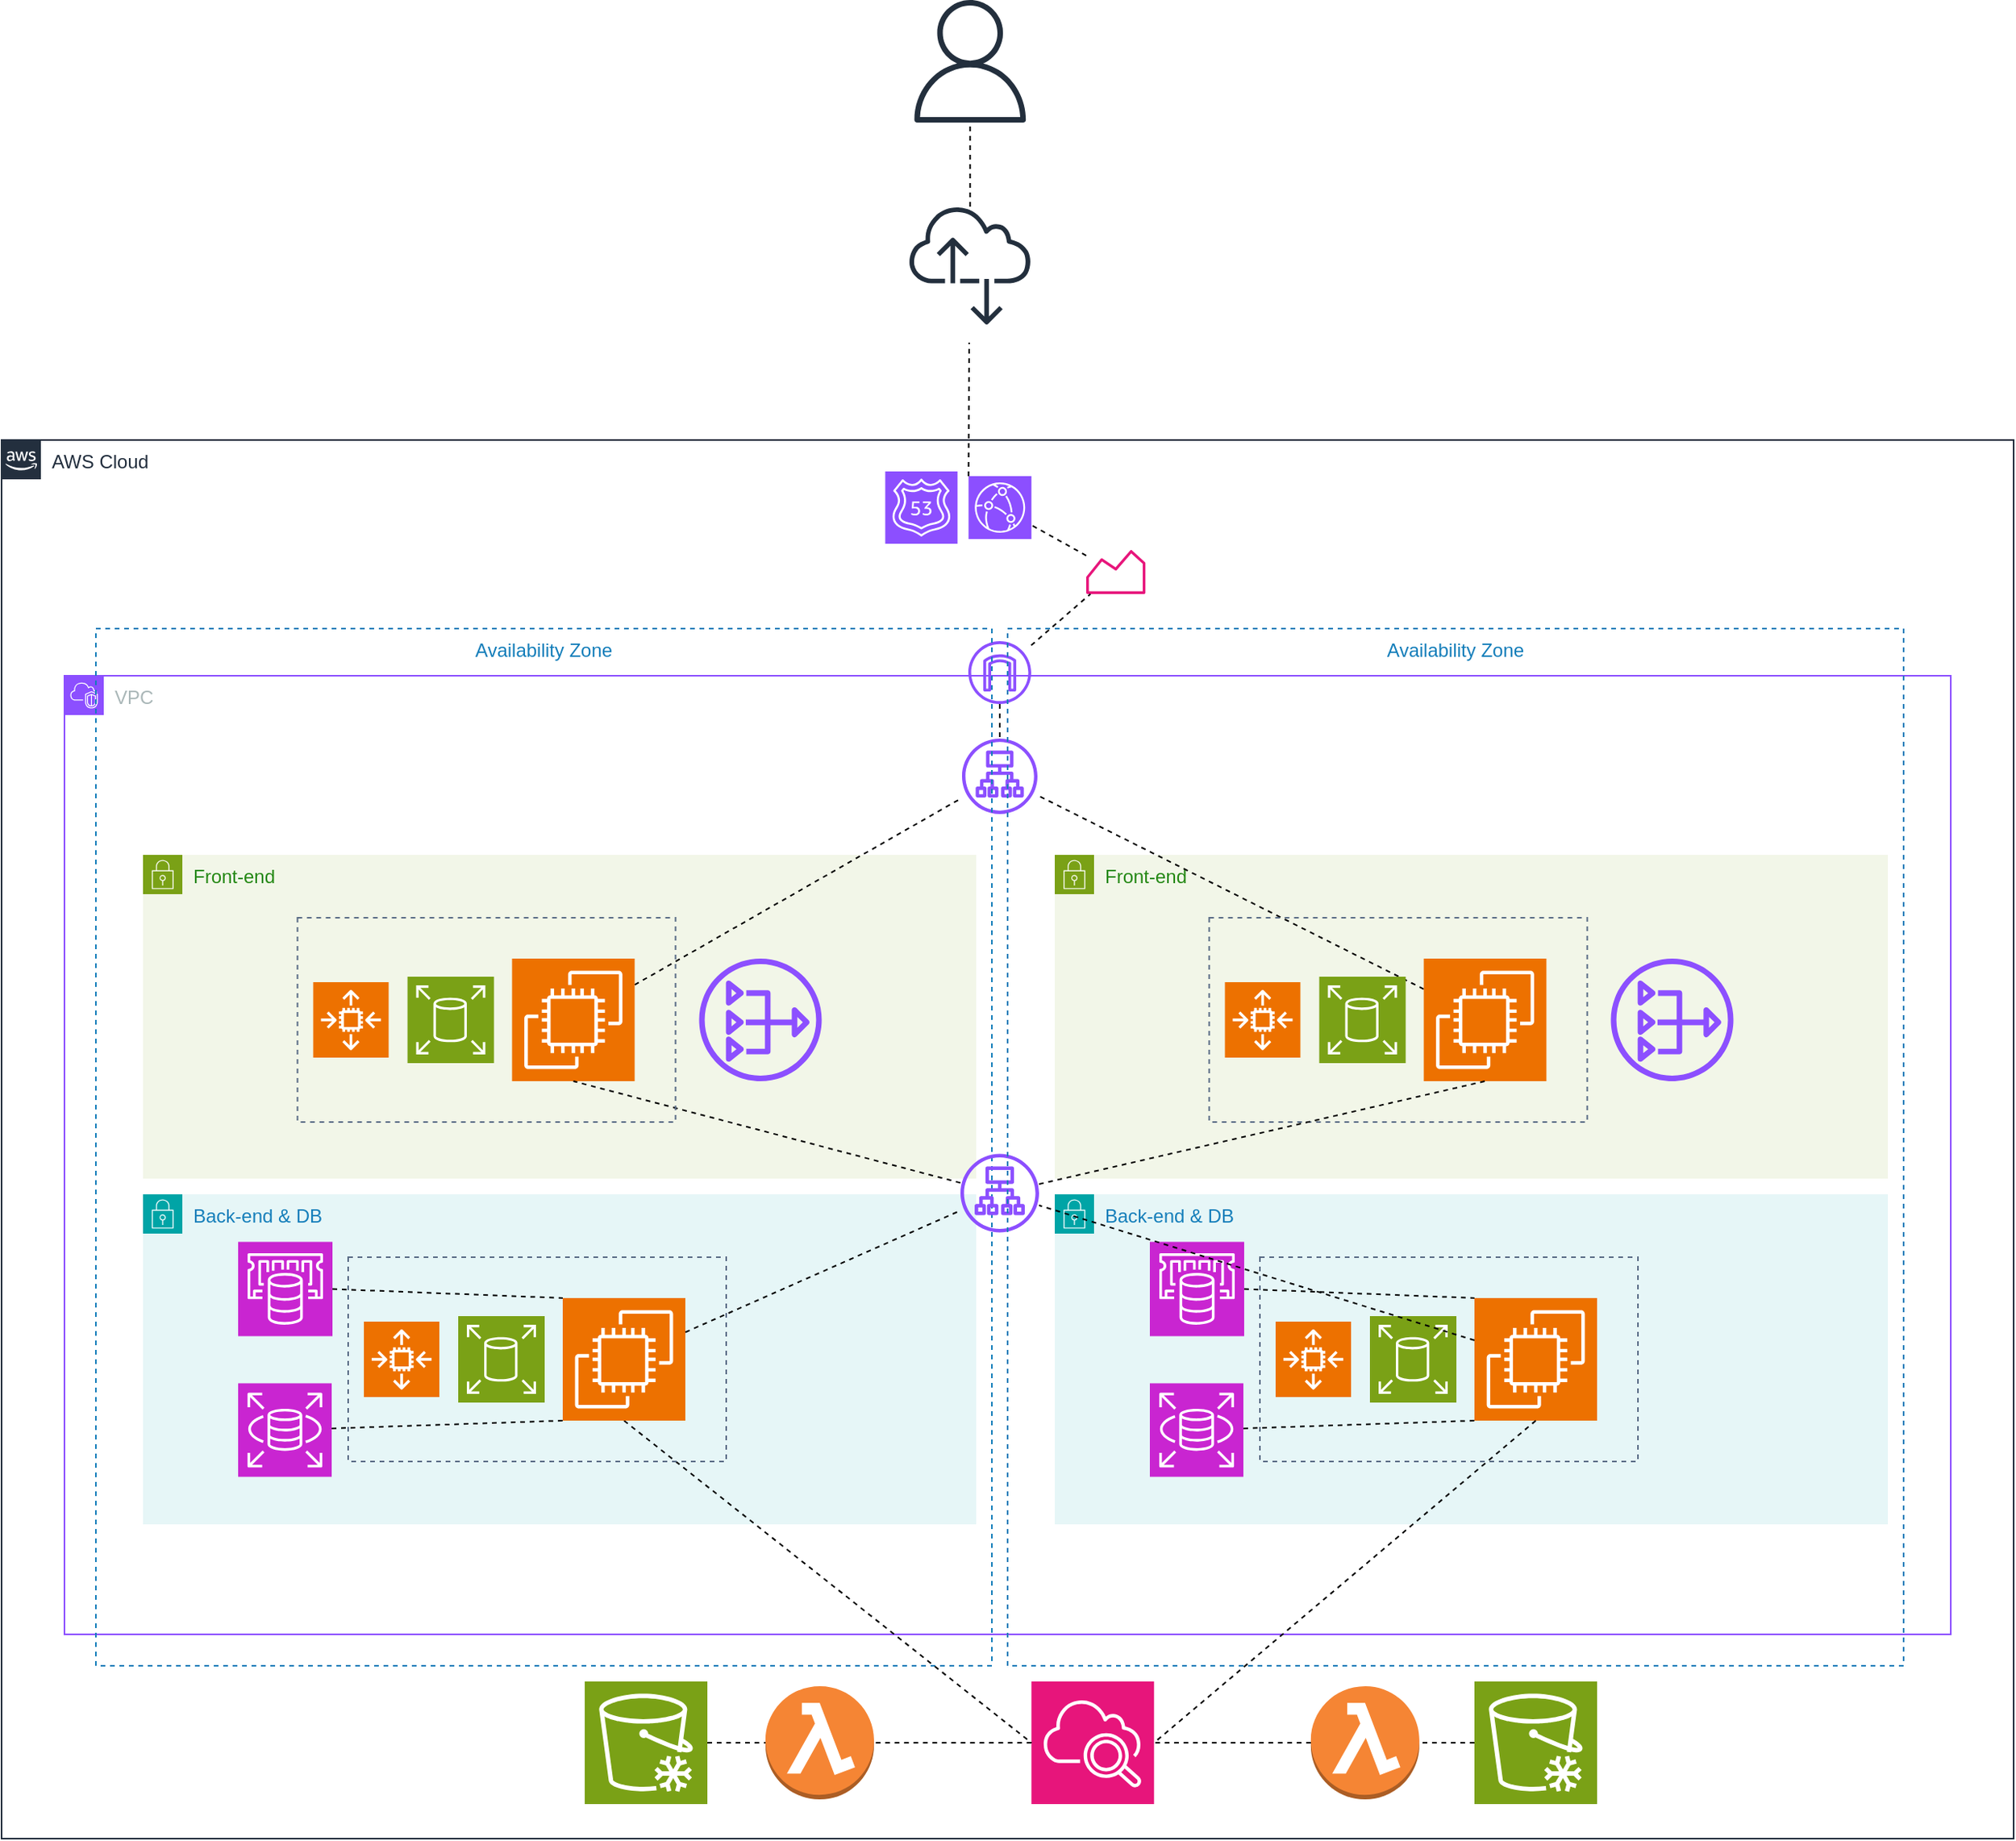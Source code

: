 <mxfile scale="1" border="0" version="24.0.1" type="device">
  <diagram name="Page-1" id="bHCJ8cg3ubtAj66GZbE8">
    <mxGraphModel dx="2260" dy="1895" grid="1" gridSize="10" guides="1" tooltips="1" connect="1" arrows="1" fold="1" page="1" pageScale="1" pageWidth="850" pageHeight="1100" math="0" shadow="0">
      <root>
        <mxCell id="0" />
        <mxCell id="1" parent="0" />
        <mxCell id="0l7i1u_6Aww9R5WyrGbd-29" value="VPC" style="points=[[0,0],[0.25,0],[0.5,0],[0.75,0],[1,0],[1,0.25],[1,0.5],[1,0.75],[1,1],[0.75,1],[0.5,1],[0.25,1],[0,1],[0,0.75],[0,0.5],[0,0.25]];outlineConnect=0;gradientColor=none;html=1;whiteSpace=wrap;fontSize=12;fontStyle=0;container=1;pointerEvents=0;collapsible=0;recursiveResize=0;shape=mxgraph.aws4.group;grIcon=mxgraph.aws4.group_vpc2;strokeColor=#8C4FFF;fillColor=none;verticalAlign=top;align=left;spacingLeft=30;fontColor=#AAB7B8;dashed=0;movable=1;resizable=1;rotatable=1;deletable=1;editable=1;locked=0;connectable=1;" parent="1" vertex="1">
          <mxGeometry x="-90" y="90" width="1200" height="610" as="geometry" />
        </mxCell>
        <mxCell id="0l7i1u_6Aww9R5WyrGbd-30" value="AWS Cloud" style="points=[[0,0],[0.25,0],[0.5,0],[0.75,0],[1,0],[1,0.25],[1,0.5],[1,0.75],[1,1],[0.75,1],[0.5,1],[0.25,1],[0,1],[0,0.75],[0,0.5],[0,0.25]];outlineConnect=0;gradientColor=none;html=1;whiteSpace=wrap;fontSize=12;fontStyle=0;container=1;pointerEvents=0;collapsible=0;recursiveResize=0;shape=mxgraph.aws4.group;grIcon=mxgraph.aws4.group_aws_cloud_alt;strokeColor=#232F3E;fillColor=none;verticalAlign=top;align=left;spacingLeft=30;fontColor=#232F3E;dashed=0;movable=1;resizable=1;rotatable=1;deletable=1;editable=1;locked=0;connectable=1;" parent="1" vertex="1">
          <mxGeometry x="-130" y="-60" width="1280" height="890" as="geometry" />
        </mxCell>
        <mxCell id="0l7i1u_6Aww9R5WyrGbd-31" value="" style="group" parent="0l7i1u_6Aww9R5WyrGbd-30" vertex="1" connectable="0">
          <mxGeometry x="562.16" y="20" width="93" height="46" as="geometry" />
        </mxCell>
        <mxCell id="0l7i1u_6Aww9R5WyrGbd-32" value="" style="sketch=0;points=[[0,0,0],[0.25,0,0],[0.5,0,0],[0.75,0,0],[1,0,0],[0,1,0],[0.25,1,0],[0.5,1,0],[0.75,1,0],[1,1,0],[0,0.25,0],[0,0.5,0],[0,0.75,0],[1,0.25,0],[1,0.5,0],[1,0.75,0]];outlineConnect=0;fontColor=#232F3E;fillColor=#8C4FFF;strokeColor=#ffffff;dashed=0;verticalLabelPosition=bottom;verticalAlign=top;align=center;html=1;fontSize=12;fontStyle=0;aspect=fixed;shape=mxgraph.aws4.resourceIcon;resIcon=mxgraph.aws4.route_53;" parent="0l7i1u_6Aww9R5WyrGbd-31" vertex="1">
          <mxGeometry width="46" height="46" as="geometry" />
        </mxCell>
        <mxCell id="0l7i1u_6Aww9R5WyrGbd-33" value="" style="sketch=0;points=[[0,0,0],[0.25,0,0],[0.5,0,0],[0.75,0,0],[1,0,0],[0,1,0],[0.25,1,0],[0.5,1,0],[0.75,1,0],[1,1,0],[0,0.25,0],[0,0.5,0],[0,0.75,0],[1,0.25,0],[1,0.5,0],[1,0.75,0]];outlineConnect=0;fontColor=#232F3E;fillColor=#8C4FFF;strokeColor=#ffffff;dashed=0;verticalLabelPosition=bottom;verticalAlign=top;align=center;html=1;fontSize=12;fontStyle=0;aspect=fixed;shape=mxgraph.aws4.resourceIcon;resIcon=mxgraph.aws4.cloudfront;" parent="0l7i1u_6Aww9R5WyrGbd-31" vertex="1">
          <mxGeometry x="53" y="3" width="40" height="40" as="geometry" />
        </mxCell>
        <mxCell id="0l7i1u_6Aww9R5WyrGbd-34" value="" style="sketch=0;outlineConnect=0;fontColor=#232F3E;gradientColor=none;fillColor=#E7157B;strokeColor=none;dashed=0;verticalLabelPosition=bottom;verticalAlign=top;align=center;html=1;fontSize=12;fontStyle=0;aspect=fixed;pointerEvents=1;shape=mxgraph.aws4.monitoring;" parent="0l7i1u_6Aww9R5WyrGbd-30" vertex="1">
          <mxGeometry x="690" y="70" width="37.66" height="28" as="geometry" />
        </mxCell>
        <mxCell id="0l7i1u_6Aww9R5WyrGbd-35" value="" style="endArrow=none;dashed=1;html=1;rounded=0;" parent="0l7i1u_6Aww9R5WyrGbd-30" source="0l7i1u_6Aww9R5WyrGbd-34" target="0l7i1u_6Aww9R5WyrGbd-33" edge="1">
          <mxGeometry width="50" height="50" relative="1" as="geometry">
            <mxPoint x="690" y="110" as="sourcePoint" />
            <mxPoint x="690" y="38" as="targetPoint" />
          </mxGeometry>
        </mxCell>
        <mxCell id="0l7i1u_6Aww9R5WyrGbd-36" value="" style="endArrow=none;dashed=1;html=1;rounded=0;" parent="0l7i1u_6Aww9R5WyrGbd-30" source="0l7i1u_6Aww9R5WyrGbd-37" target="0l7i1u_6Aww9R5WyrGbd-42" edge="1">
          <mxGeometry width="50" height="50" relative="1" as="geometry">
            <mxPoint x="700" y="76" as="sourcePoint" />
            <mxPoint x="635" y="120" as="targetPoint" />
          </mxGeometry>
        </mxCell>
        <mxCell id="0l7i1u_6Aww9R5WyrGbd-37" value="" style="sketch=0;outlineConnect=0;fontColor=#232F3E;gradientColor=none;fillColor=#8C4FFF;strokeColor=none;dashed=0;verticalLabelPosition=bottom;verticalAlign=top;align=center;html=1;fontSize=12;fontStyle=0;aspect=fixed;pointerEvents=1;shape=mxgraph.aws4.internet_gateway;" parent="0l7i1u_6Aww9R5WyrGbd-30" vertex="1">
          <mxGeometry x="615" y="128" width="40" height="40" as="geometry" />
        </mxCell>
        <mxCell id="0l7i1u_6Aww9R5WyrGbd-38" value="" style="endArrow=none;dashed=1;html=1;rounded=0;" parent="0l7i1u_6Aww9R5WyrGbd-30" source="0l7i1u_6Aww9R5WyrGbd-37" target="0l7i1u_6Aww9R5WyrGbd-34" edge="1">
          <mxGeometry width="50" height="50" relative="1" as="geometry">
            <mxPoint x="833" y="345" as="sourcePoint" />
            <mxPoint x="635" y="158" as="targetPoint" />
          </mxGeometry>
        </mxCell>
        <mxCell id="0l7i1u_6Aww9R5WyrGbd-39" value="" style="outlineConnect=0;dashed=0;verticalLabelPosition=bottom;verticalAlign=top;align=center;html=1;shape=mxgraph.aws3.lambda_function;fillColor=#F58534;gradientColor=none;" parent="0l7i1u_6Aww9R5WyrGbd-30" vertex="1">
          <mxGeometry x="832.93" y="793" width="69" height="72" as="geometry" />
        </mxCell>
        <mxCell id="0l7i1u_6Aww9R5WyrGbd-40" value="" style="sketch=0;points=[[0,0,0],[0.25,0,0],[0.5,0,0],[0.75,0,0],[1,0,0],[0,1,0],[0.25,1,0],[0.5,1,0],[0.75,1,0],[1,1,0],[0,0.25,0],[0,0.5,0],[0,0.75,0],[1,0.25,0],[1,0.5,0],[1,0.75,0]];outlineConnect=0;fontColor=#232F3E;fillColor=#7AA116;strokeColor=#ffffff;dashed=0;verticalLabelPosition=bottom;verticalAlign=top;align=center;html=1;fontSize=12;fontStyle=0;aspect=fixed;shape=mxgraph.aws4.resourceIcon;resIcon=mxgraph.aws4.glacier;" parent="0l7i1u_6Aww9R5WyrGbd-30" vertex="1">
          <mxGeometry x="937" y="790" width="78" height="78" as="geometry" />
        </mxCell>
        <mxCell id="0l7i1u_6Aww9R5WyrGbd-41" value="" style="endArrow=none;dashed=1;html=1;rounded=0;entryX=1;entryY=0.5;entryDx=0;entryDy=0;entryPerimeter=0;" parent="0l7i1u_6Aww9R5WyrGbd-30" source="0l7i1u_6Aww9R5WyrGbd-40" target="0l7i1u_6Aww9R5WyrGbd-39" edge="1">
          <mxGeometry width="50" height="50" relative="1" as="geometry">
            <mxPoint x="1101.07" y="634" as="sourcePoint" />
            <mxPoint x="1101.07" y="730" as="targetPoint" />
          </mxGeometry>
        </mxCell>
        <mxCell id="0l7i1u_6Aww9R5WyrGbd-42" value="" style="sketch=0;outlineConnect=0;fontColor=#232F3E;gradientColor=none;fillColor=#8C4FFF;strokeColor=none;dashed=0;verticalLabelPosition=bottom;verticalAlign=top;align=center;html=1;fontSize=12;fontStyle=0;aspect=fixed;pointerEvents=1;shape=mxgraph.aws4.application_load_balancer;" parent="0l7i1u_6Aww9R5WyrGbd-30" vertex="1">
          <mxGeometry x="611" y="190" width="48" height="48" as="geometry" />
        </mxCell>
        <mxCell id="0l7i1u_6Aww9R5WyrGbd-43" value="Front-end" style="points=[[0,0],[0.25,0],[0.5,0],[0.75,0],[1,0],[1,0.25],[1,0.5],[1,0.75],[1,1],[0.75,1],[0.5,1],[0.25,1],[0,1],[0,0.75],[0,0.5],[0,0.25]];outlineConnect=0;gradientColor=none;html=1;whiteSpace=wrap;fontSize=12;fontStyle=0;container=0;pointerEvents=0;collapsible=0;recursiveResize=0;shape=mxgraph.aws4.group;grIcon=mxgraph.aws4.group_security_group;grStroke=0;strokeColor=#7AA116;fillColor=#F2F6E8;verticalAlign=top;align=left;spacingLeft=30;fontColor=#248814;dashed=0;" parent="0l7i1u_6Aww9R5WyrGbd-30" vertex="1">
          <mxGeometry x="670" y="264" width="530" height="206" as="geometry" />
        </mxCell>
        <mxCell id="0l7i1u_6Aww9R5WyrGbd-44" value="" style="endArrow=none;dashed=1;html=1;rounded=0;" parent="0l7i1u_6Aww9R5WyrGbd-30" source="0l7i1u_6Aww9R5WyrGbd-56" target="0l7i1u_6Aww9R5WyrGbd-42" edge="1">
          <mxGeometry width="50" height="50" relative="1" as="geometry">
            <mxPoint x="930.5" y="327.75" as="sourcePoint" />
            <mxPoint x="1195" y="212" as="targetPoint" />
          </mxGeometry>
        </mxCell>
        <mxCell id="0l7i1u_6Aww9R5WyrGbd-45" value="" style="sketch=0;outlineConnect=0;fontColor=#232F3E;gradientColor=none;fillColor=#8C4FFF;strokeColor=none;dashed=0;verticalLabelPosition=bottom;verticalAlign=top;align=center;html=1;fontSize=12;fontStyle=0;aspect=fixed;pointerEvents=1;shape=mxgraph.aws4.nat_gateway;" parent="0l7i1u_6Aww9R5WyrGbd-30" vertex="1">
          <mxGeometry x="1023.75" y="330" width="78" height="78" as="geometry" />
        </mxCell>
        <mxCell id="0l7i1u_6Aww9R5WyrGbd-46" value="Back-end &amp;amp; DB" style="points=[[0,0],[0.25,0],[0.5,0],[0.75,0],[1,0],[1,0.25],[1,0.5],[1,0.75],[1,1],[0.75,1],[0.5,1],[0.25,1],[0,1],[0,0.75],[0,0.5],[0,0.25]];outlineConnect=0;gradientColor=none;html=1;whiteSpace=wrap;fontSize=12;fontStyle=0;container=0;pointerEvents=0;collapsible=0;recursiveResize=0;shape=mxgraph.aws4.group;grIcon=mxgraph.aws4.group_security_group;grStroke=0;strokeColor=#00A4A6;fillColor=#E6F6F7;verticalAlign=top;align=left;spacingLeft=30;fontColor=#147EBA;dashed=0;" parent="0l7i1u_6Aww9R5WyrGbd-30" vertex="1">
          <mxGeometry x="670" y="480" width="530" height="210" as="geometry" />
        </mxCell>
        <mxCell id="0l7i1u_6Aww9R5WyrGbd-47" value="" style="sketch=0;points=[[0,0,0],[0.25,0,0],[0.5,0,0],[0.75,0,0],[1,0,0],[0,1,0],[0.25,1,0],[0.5,1,0],[0.75,1,0],[1,1,0],[0,0.25,0],[0,0.5,0],[0,0.75,0],[1,0.25,0],[1,0.5,0],[1,0.75,0]];outlineConnect=0;fontColor=#232F3E;fillColor=#C925D1;strokeColor=#ffffff;dashed=0;verticalLabelPosition=bottom;verticalAlign=top;align=center;html=1;fontSize=12;fontStyle=0;aspect=fixed;shape=mxgraph.aws4.resourceIcon;resIcon=mxgraph.aws4.rds;" parent="0l7i1u_6Aww9R5WyrGbd-30" vertex="1">
          <mxGeometry x="730.5" y="600.25" width="59.5" height="59.5" as="geometry" />
        </mxCell>
        <mxCell id="0l7i1u_6Aww9R5WyrGbd-48" value="" style="sketch=0;points=[[0,0,0],[0.25,0,0],[0.5,0,0],[0.75,0,0],[1,0,0],[0,1,0],[0.25,1,0],[0.5,1,0],[0.75,1,0],[1,1,0],[0,0.25,0],[0,0.5,0],[0,0.75,0],[1,0.25,0],[1,0.5,0],[1,0.75,0]];outlineConnect=0;fontColor=#232F3E;fillColor=#C925D1;strokeColor=#ffffff;dashed=0;verticalLabelPosition=bottom;verticalAlign=top;align=center;html=1;fontSize=12;fontStyle=0;aspect=fixed;shape=mxgraph.aws4.resourceIcon;resIcon=mxgraph.aws4.elasticache;" parent="0l7i1u_6Aww9R5WyrGbd-30" vertex="1">
          <mxGeometry x="730.5" y="510.25" width="60" height="60" as="geometry" />
        </mxCell>
        <mxCell id="0l7i1u_6Aww9R5WyrGbd-49" value="" style="endArrow=none;dashed=1;html=1;rounded=0;exitX=1;exitY=0.5;exitDx=0;exitDy=0;exitPerimeter=0;entryX=0;entryY=0;entryDx=0;entryDy=0;entryPerimeter=0;" parent="0l7i1u_6Aww9R5WyrGbd-30" source="0l7i1u_6Aww9R5WyrGbd-48" target="0l7i1u_6Aww9R5WyrGbd-53" edge="1">
          <mxGeometry width="50" height="50" relative="1" as="geometry">
            <mxPoint x="952.75" y="590" as="sourcePoint" />
            <mxPoint x="728.75" y="543.677" as="targetPoint" />
          </mxGeometry>
        </mxCell>
        <mxCell id="0l7i1u_6Aww9R5WyrGbd-50" value="" style="endArrow=none;dashed=1;html=1;rounded=0;entryX=0;entryY=1;entryDx=0;entryDy=0;entryPerimeter=0;" parent="0l7i1u_6Aww9R5WyrGbd-30" source="0l7i1u_6Aww9R5WyrGbd-47" target="0l7i1u_6Aww9R5WyrGbd-53" edge="1">
          <mxGeometry width="50" height="50" relative="1" as="geometry">
            <mxPoint x="952.75" y="590" as="sourcePoint" />
            <mxPoint x="728.75" y="555" as="targetPoint" />
          </mxGeometry>
        </mxCell>
        <mxCell id="0l7i1u_6Aww9R5WyrGbd-53" value="" style="sketch=0;points=[[0,0,0],[0.25,0,0],[0.5,0,0],[0.75,0,0],[1,0,0],[0,1,0],[0.25,1,0],[0.5,1,0],[0.75,1,0],[1,1,0],[0,0.25,0],[0,0.5,0],[0,0.75,0],[1,0.25,0],[1,0.5,0],[1,0.75,0]];outlineConnect=0;fontColor=#232F3E;fillColor=#ED7100;strokeColor=#ffffff;dashed=0;verticalLabelPosition=bottom;verticalAlign=top;align=center;html=1;fontSize=12;fontStyle=0;aspect=fixed;shape=mxgraph.aws4.resourceIcon;resIcon=mxgraph.aws4.ec2;" parent="0l7i1u_6Aww9R5WyrGbd-30" vertex="1">
          <mxGeometry x="937" y="546" width="78" height="78" as="geometry" />
        </mxCell>
        <mxCell id="0l7i1u_6Aww9R5WyrGbd-54" value="" style="sketch=0;points=[[0,0,0],[0.25,0,0],[0.5,0,0],[0.75,0,0],[1,0,0],[0,1,0],[0.25,1,0],[0.5,1,0],[0.75,1,0],[1,1,0],[0,0.25,0],[0,0.5,0],[0,0.75,0],[1,0.25,0],[1,0.5,0],[1,0.75,0]];outlineConnect=0;fontColor=#232F3E;fillColor=#ED7100;strokeColor=#ffffff;dashed=0;verticalLabelPosition=bottom;verticalAlign=top;align=center;html=1;fontSize=12;fontStyle=0;aspect=fixed;shape=mxgraph.aws4.resourceIcon;resIcon=mxgraph.aws4.auto_scaling2;" parent="0l7i1u_6Aww9R5WyrGbd-30" vertex="1">
          <mxGeometry x="810.5" y="561" width="48" height="48" as="geometry" />
        </mxCell>
        <mxCell id="0l7i1u_6Aww9R5WyrGbd-55" value="" style="sketch=0;points=[[0,0,0],[0.25,0,0],[0.5,0,0],[0.75,0,0],[1,0,0],[0,1,0],[0.25,1,0],[0.5,1,0],[0.75,1,0],[1,1,0],[0,0.25,0],[0,0.5,0],[0,0.75,0],[1,0.25,0],[1,0.5,0],[1,0.75,0]];outlineConnect=0;fontColor=#232F3E;fillColor=#7AA116;strokeColor=#ffffff;dashed=0;verticalLabelPosition=bottom;verticalAlign=top;align=center;html=1;fontSize=12;fontStyle=0;aspect=fixed;shape=mxgraph.aws4.resourceIcon;resIcon=mxgraph.aws4.elastic_block_store;" parent="0l7i1u_6Aww9R5WyrGbd-30" vertex="1">
          <mxGeometry x="870.5" y="557.5" width="55" height="55" as="geometry" />
        </mxCell>
        <mxCell id="0l7i1u_6Aww9R5WyrGbd-56" value="" style="sketch=0;points=[[0,0,0],[0.25,0,0],[0.5,0,0],[0.75,0,0],[1,0,0],[0,1,0],[0.25,1,0],[0.5,1,0],[0.75,1,0],[1,1,0],[0,0.25,0],[0,0.5,0],[0,0.75,0],[1,0.25,0],[1,0.5,0],[1,0.75,0]];outlineConnect=0;fontColor=#232F3E;fillColor=#ED7100;strokeColor=#ffffff;dashed=0;verticalLabelPosition=bottom;verticalAlign=top;align=center;html=1;fontSize=12;fontStyle=0;aspect=fixed;shape=mxgraph.aws4.resourceIcon;resIcon=mxgraph.aws4.ec2;" parent="0l7i1u_6Aww9R5WyrGbd-30" vertex="1">
          <mxGeometry x="904.75" y="330" width="78" height="78" as="geometry" />
        </mxCell>
        <mxCell id="0l7i1u_6Aww9R5WyrGbd-57" value="" style="sketch=0;points=[[0,0,0],[0.25,0,0],[0.5,0,0],[0.75,0,0],[1,0,0],[0,1,0],[0.25,1,0],[0.5,1,0],[0.75,1,0],[1,1,0],[0,0.25,0],[0,0.5,0],[0,0.75,0],[1,0.25,0],[1,0.5,0],[1,0.75,0]];outlineConnect=0;fontColor=#232F3E;fillColor=#ED7100;strokeColor=#ffffff;dashed=0;verticalLabelPosition=bottom;verticalAlign=top;align=center;html=1;fontSize=12;fontStyle=0;aspect=fixed;shape=mxgraph.aws4.resourceIcon;resIcon=mxgraph.aws4.auto_scaling2;" parent="0l7i1u_6Aww9R5WyrGbd-30" vertex="1">
          <mxGeometry x="778.25" y="345" width="48" height="48" as="geometry" />
        </mxCell>
        <mxCell id="0l7i1u_6Aww9R5WyrGbd-58" value="" style="sketch=0;points=[[0,0,0],[0.25,0,0],[0.5,0,0],[0.75,0,0],[1,0,0],[0,1,0],[0.25,1,0],[0.5,1,0],[0.75,1,0],[1,1,0],[0,0.25,0],[0,0.5,0],[0,0.75,0],[1,0.25,0],[1,0.5,0],[1,0.75,0]];outlineConnect=0;fontColor=#232F3E;fillColor=#7AA116;strokeColor=#ffffff;dashed=0;verticalLabelPosition=bottom;verticalAlign=top;align=center;html=1;fontSize=12;fontStyle=0;aspect=fixed;shape=mxgraph.aws4.resourceIcon;resIcon=mxgraph.aws4.elastic_block_store;" parent="0l7i1u_6Aww9R5WyrGbd-30" vertex="1">
          <mxGeometry x="838.25" y="341.5" width="55" height="55" as="geometry" />
        </mxCell>
        <mxCell id="0l7i1u_6Aww9R5WyrGbd-60" value="" style="fillColor=none;strokeColor=#5A6C86;dashed=1;verticalAlign=top;fontStyle=0;fontColor=#5A6C86;whiteSpace=wrap;html=1;" parent="0l7i1u_6Aww9R5WyrGbd-30" vertex="1">
          <mxGeometry x="768.25" y="304" width="240.5" height="130" as="geometry" />
        </mxCell>
        <mxCell id="igtpQacaPrsqMWLBPYPH-4" value="Availability Zone" style="fillColor=none;strokeColor=#147EBA;dashed=1;verticalAlign=top;fontStyle=0;fontColor=#147EBA;whiteSpace=wrap;html=1;movable=1;resizable=1;rotatable=1;deletable=1;editable=1;locked=0;connectable=1;" vertex="1" parent="0l7i1u_6Aww9R5WyrGbd-30">
          <mxGeometry x="60" y="120" width="570" height="660" as="geometry" />
        </mxCell>
        <mxCell id="igtpQacaPrsqMWLBPYPH-6" value="" style="sketch=0;points=[[0,0,0],[0.25,0,0],[0.5,0,0],[0.75,0,0],[1,0,0],[0,1,0],[0.25,1,0],[0.5,1,0],[0.75,1,0],[1,1,0],[0,0.25,0],[0,0.5,0],[0,0.75,0],[1,0.25,0],[1,0.5,0],[1,0.75,0]];points=[[0,0,0],[0.25,0,0],[0.5,0,0],[0.75,0,0],[1,0,0],[0,1,0],[0.25,1,0],[0.5,1,0],[0.75,1,0],[1,1,0],[0,0.25,0],[0,0.5,0],[0,0.75,0],[1,0.25,0],[1,0.5,0],[1,0.75,0]];outlineConnect=0;fontColor=#232F3E;fillColor=#E7157B;strokeColor=#ffffff;dashed=0;verticalLabelPosition=bottom;verticalAlign=top;align=center;html=1;fontSize=12;fontStyle=0;aspect=fixed;shape=mxgraph.aws4.resourceIcon;resIcon=mxgraph.aws4.cloudwatch_2;" vertex="1" parent="0l7i1u_6Aww9R5WyrGbd-30">
          <mxGeometry x="655.16" y="790" width="78" height="78" as="geometry" />
        </mxCell>
        <mxCell id="0l7i1u_6Aww9R5WyrGbd-52" value="" style="endArrow=none;dashed=1;html=1;rounded=0;exitX=0.5;exitY=1;exitDx=0;exitDy=0;exitPerimeter=0;entryX=1;entryY=0.5;entryDx=0;entryDy=0;entryPerimeter=0;" parent="0l7i1u_6Aww9R5WyrGbd-30" source="0l7i1u_6Aww9R5WyrGbd-53" target="igtpQacaPrsqMWLBPYPH-6" edge="1">
          <mxGeometry width="50" height="50" relative="1" as="geometry">
            <mxPoint x="1080.5" y="596.5" as="sourcePoint" />
            <mxPoint x="870" y="1052" as="targetPoint" />
          </mxGeometry>
        </mxCell>
        <mxCell id="igtpQacaPrsqMWLBPYPH-12" value="" style="endArrow=none;dashed=1;html=1;rounded=0;exitX=0;exitY=0.5;exitDx=0;exitDy=0;exitPerimeter=0;entryX=1;entryY=0.5;entryDx=0;entryDy=0;entryPerimeter=0;" edge="1" parent="0l7i1u_6Aww9R5WyrGbd-30" source="0l7i1u_6Aww9R5WyrGbd-39" target="igtpQacaPrsqMWLBPYPH-6">
          <mxGeometry width="50" height="50" relative="1" as="geometry">
            <mxPoint x="665" y="839" as="sourcePoint" />
            <mxPoint x="740" y="830" as="targetPoint" />
          </mxGeometry>
        </mxCell>
        <mxCell id="0l7i1u_6Aww9R5WyrGbd-65" value="Front-end" style="points=[[0,0],[0.25,0],[0.5,0],[0.75,0],[1,0],[1,0.25],[1,0.5],[1,0.75],[1,1],[0.75,1],[0.5,1],[0.25,1],[0,1],[0,0.75],[0,0.5],[0,0.25]];outlineConnect=0;gradientColor=none;html=1;whiteSpace=wrap;fontSize=12;fontStyle=0;container=0;pointerEvents=0;collapsible=0;recursiveResize=0;shape=mxgraph.aws4.group;grIcon=mxgraph.aws4.group_security_group;grStroke=0;strokeColor=#7AA116;fillColor=#F2F6E8;verticalAlign=top;align=left;spacingLeft=30;fontColor=#248814;dashed=0;" parent="1" vertex="1">
          <mxGeometry x="-40" y="204" width="530" height="206" as="geometry" />
        </mxCell>
        <mxCell id="0l7i1u_6Aww9R5WyrGbd-66" value="" style="endArrow=none;dashed=1;html=1;rounded=0;" parent="1" source="0l7i1u_6Aww9R5WyrGbd-82" target="0l7i1u_6Aww9R5WyrGbd-42" edge="1">
          <mxGeometry width="50" height="50" relative="1" as="geometry">
            <mxPoint x="220.5" y="267.75" as="sourcePoint" />
            <mxPoint x="508" y="169" as="targetPoint" />
          </mxGeometry>
        </mxCell>
        <mxCell id="0l7i1u_6Aww9R5WyrGbd-67" value="" style="sketch=0;outlineConnect=0;fontColor=#232F3E;gradientColor=none;fillColor=#8C4FFF;strokeColor=none;dashed=0;verticalLabelPosition=bottom;verticalAlign=top;align=center;html=1;fontSize=12;fontStyle=0;aspect=fixed;pointerEvents=1;shape=mxgraph.aws4.nat_gateway;" parent="1" vertex="1">
          <mxGeometry x="313.75" y="270" width="78" height="78" as="geometry" />
        </mxCell>
        <mxCell id="0l7i1u_6Aww9R5WyrGbd-68" value="Back-end &amp;amp; DB" style="points=[[0,0],[0.25,0],[0.5,0],[0.75,0],[1,0],[1,0.25],[1,0.5],[1,0.75],[1,1],[0.75,1],[0.5,1],[0.25,1],[0,1],[0,0.75],[0,0.5],[0,0.25]];outlineConnect=0;gradientColor=none;html=1;whiteSpace=wrap;fontSize=12;fontStyle=0;container=0;pointerEvents=0;collapsible=0;recursiveResize=0;shape=mxgraph.aws4.group;grIcon=mxgraph.aws4.group_security_group;grStroke=0;strokeColor=#00A4A6;fillColor=#E6F6F7;verticalAlign=top;align=left;spacingLeft=30;fontColor=#147EBA;dashed=0;" parent="1" vertex="1">
          <mxGeometry x="-40" y="420" width="530" height="210" as="geometry" />
        </mxCell>
        <mxCell id="0l7i1u_6Aww9R5WyrGbd-69" value="" style="sketch=0;points=[[0,0,0],[0.25,0,0],[0.5,0,0],[0.75,0,0],[1,0,0],[0,1,0],[0.25,1,0],[0.5,1,0],[0.75,1,0],[1,1,0],[0,0.25,0],[0,0.5,0],[0,0.75,0],[1,0.25,0],[1,0.5,0],[1,0.75,0]];outlineConnect=0;fontColor=#232F3E;fillColor=#C925D1;strokeColor=#ffffff;dashed=0;verticalLabelPosition=bottom;verticalAlign=top;align=center;html=1;fontSize=12;fontStyle=0;aspect=fixed;shape=mxgraph.aws4.resourceIcon;resIcon=mxgraph.aws4.rds;" parent="1" vertex="1">
          <mxGeometry x="20.5" y="540.25" width="59.5" height="59.5" as="geometry" />
        </mxCell>
        <mxCell id="0l7i1u_6Aww9R5WyrGbd-70" value="" style="sketch=0;points=[[0,0,0],[0.25,0,0],[0.5,0,0],[0.75,0,0],[1,0,0],[0,1,0],[0.25,1,0],[0.5,1,0],[0.75,1,0],[1,1,0],[0,0.25,0],[0,0.5,0],[0,0.75,0],[1,0.25,0],[1,0.5,0],[1,0.75,0]];outlineConnect=0;fontColor=#232F3E;fillColor=#C925D1;strokeColor=#ffffff;dashed=0;verticalLabelPosition=bottom;verticalAlign=top;align=center;html=1;fontSize=12;fontStyle=0;aspect=fixed;shape=mxgraph.aws4.resourceIcon;resIcon=mxgraph.aws4.elasticache;" parent="1" vertex="1">
          <mxGeometry x="20.5" y="450.25" width="60" height="60" as="geometry" />
        </mxCell>
        <mxCell id="0l7i1u_6Aww9R5WyrGbd-71" value="" style="endArrow=none;dashed=1;html=1;rounded=0;exitX=1;exitY=0.5;exitDx=0;exitDy=0;exitPerimeter=0;entryX=0;entryY=0;entryDx=0;entryDy=0;entryPerimeter=0;" parent="1" source="0l7i1u_6Aww9R5WyrGbd-70" target="0l7i1u_6Aww9R5WyrGbd-75" edge="1">
          <mxGeometry width="50" height="50" relative="1" as="geometry">
            <mxPoint x="242.75" y="530" as="sourcePoint" />
            <mxPoint x="18.75" y="483.677" as="targetPoint" />
          </mxGeometry>
        </mxCell>
        <mxCell id="0l7i1u_6Aww9R5WyrGbd-72" value="" style="endArrow=none;dashed=1;html=1;rounded=0;entryX=0;entryY=1;entryDx=0;entryDy=0;entryPerimeter=0;" parent="1" source="0l7i1u_6Aww9R5WyrGbd-69" target="0l7i1u_6Aww9R5WyrGbd-75" edge="1">
          <mxGeometry width="50" height="50" relative="1" as="geometry">
            <mxPoint x="242.75" y="530" as="sourcePoint" />
            <mxPoint x="18.75" y="495" as="targetPoint" />
          </mxGeometry>
        </mxCell>
        <mxCell id="0l7i1u_6Aww9R5WyrGbd-74" value="" style="endArrow=none;dashed=1;html=1;rounded=0;exitX=0.5;exitY=1;exitDx=0;exitDy=0;exitPerimeter=0;entryX=0;entryY=0.5;entryDx=0;entryDy=0;entryPerimeter=0;" parent="1" source="0l7i1u_6Aww9R5WyrGbd-75" target="igtpQacaPrsqMWLBPYPH-6" edge="1">
          <mxGeometry width="50" height="50" relative="1" as="geometry">
            <mxPoint x="370.5" y="536.5" as="sourcePoint" />
            <mxPoint x="560" y="933" as="targetPoint" />
          </mxGeometry>
        </mxCell>
        <mxCell id="0l7i1u_6Aww9R5WyrGbd-75" value="" style="sketch=0;points=[[0,0,0],[0.25,0,0],[0.5,0,0],[0.75,0,0],[1,0,0],[0,1,0],[0.25,1,0],[0.5,1,0],[0.75,1,0],[1,1,0],[0,0.25,0],[0,0.5,0],[0,0.75,0],[1,0.25,0],[1,0.5,0],[1,0.75,0]];outlineConnect=0;fontColor=#232F3E;fillColor=#ED7100;strokeColor=#ffffff;dashed=0;verticalLabelPosition=bottom;verticalAlign=top;align=center;html=1;fontSize=12;fontStyle=0;aspect=fixed;shape=mxgraph.aws4.resourceIcon;resIcon=mxgraph.aws4.ec2;" parent="1" vertex="1">
          <mxGeometry x="227" y="486" width="78" height="78" as="geometry" />
        </mxCell>
        <mxCell id="0l7i1u_6Aww9R5WyrGbd-76" value="" style="sketch=0;points=[[0,0,0],[0.25,0,0],[0.5,0,0],[0.75,0,0],[1,0,0],[0,1,0],[0.25,1,0],[0.5,1,0],[0.75,1,0],[1,1,0],[0,0.25,0],[0,0.5,0],[0,0.75,0],[1,0.25,0],[1,0.5,0],[1,0.75,0]];outlineConnect=0;fontColor=#232F3E;fillColor=#ED7100;strokeColor=#ffffff;dashed=0;verticalLabelPosition=bottom;verticalAlign=top;align=center;html=1;fontSize=12;fontStyle=0;aspect=fixed;shape=mxgraph.aws4.resourceIcon;resIcon=mxgraph.aws4.auto_scaling2;" parent="1" vertex="1">
          <mxGeometry x="100.5" y="501" width="48" height="48" as="geometry" />
        </mxCell>
        <mxCell id="0l7i1u_6Aww9R5WyrGbd-77" value="" style="sketch=0;points=[[0,0,0],[0.25,0,0],[0.5,0,0],[0.75,0,0],[1,0,0],[0,1,0],[0.25,1,0],[0.5,1,0],[0.75,1,0],[1,1,0],[0,0.25,0],[0,0.5,0],[0,0.75,0],[1,0.25,0],[1,0.5,0],[1,0.75,0]];outlineConnect=0;fontColor=#232F3E;fillColor=#7AA116;strokeColor=#ffffff;dashed=0;verticalLabelPosition=bottom;verticalAlign=top;align=center;html=1;fontSize=12;fontStyle=0;aspect=fixed;shape=mxgraph.aws4.resourceIcon;resIcon=mxgraph.aws4.elastic_block_store;" parent="1" vertex="1">
          <mxGeometry x="160.5" y="497.5" width="55" height="55" as="geometry" />
        </mxCell>
        <mxCell id="0l7i1u_6Aww9R5WyrGbd-79" value="" style="outlineConnect=0;dashed=0;verticalLabelPosition=bottom;verticalAlign=top;align=center;html=1;shape=mxgraph.aws3.lambda_function;fillColor=#F58534;gradientColor=none;" parent="1" vertex="1">
          <mxGeometry x="356" y="733" width="69" height="72" as="geometry" />
        </mxCell>
        <mxCell id="0l7i1u_6Aww9R5WyrGbd-80" value="" style="sketch=0;points=[[0,0,0],[0.25,0,0],[0.5,0,0],[0.75,0,0],[1,0,0],[0,1,0],[0.25,1,0],[0.5,1,0],[0.75,1,0],[1,1,0],[0,0.25,0],[0,0.5,0],[0,0.75,0],[1,0.25,0],[1,0.5,0],[1,0.75,0]];outlineConnect=0;fontColor=#232F3E;fillColor=#7AA116;strokeColor=#ffffff;dashed=0;verticalLabelPosition=bottom;verticalAlign=top;align=center;html=1;fontSize=12;fontStyle=0;aspect=fixed;shape=mxgraph.aws4.resourceIcon;resIcon=mxgraph.aws4.glacier;" parent="1" vertex="1">
          <mxGeometry x="241" y="730" width="78" height="78" as="geometry" />
        </mxCell>
        <mxCell id="0l7i1u_6Aww9R5WyrGbd-81" value="" style="endArrow=none;dashed=1;html=1;rounded=0;entryX=0;entryY=0.5;entryDx=0;entryDy=0;entryPerimeter=0;" parent="1" source="0l7i1u_6Aww9R5WyrGbd-80" target="0l7i1u_6Aww9R5WyrGbd-79" edge="1">
          <mxGeometry width="50" height="50" relative="1" as="geometry">
            <mxPoint x="391" y="574" as="sourcePoint" />
            <mxPoint x="391" y="670" as="targetPoint" />
          </mxGeometry>
        </mxCell>
        <mxCell id="0l7i1u_6Aww9R5WyrGbd-82" value="" style="sketch=0;points=[[0,0,0],[0.25,0,0],[0.5,0,0],[0.75,0,0],[1,0,0],[0,1,0],[0.25,1,0],[0.5,1,0],[0.75,1,0],[1,1,0],[0,0.25,0],[0,0.5,0],[0,0.75,0],[1,0.25,0],[1,0.5,0],[1,0.75,0]];outlineConnect=0;fontColor=#232F3E;fillColor=#ED7100;strokeColor=#ffffff;dashed=0;verticalLabelPosition=bottom;verticalAlign=top;align=center;html=1;fontSize=12;fontStyle=0;aspect=fixed;shape=mxgraph.aws4.resourceIcon;resIcon=mxgraph.aws4.ec2;" parent="1" vertex="1">
          <mxGeometry x="194.75" y="270" width="78" height="78" as="geometry" />
        </mxCell>
        <mxCell id="0l7i1u_6Aww9R5WyrGbd-83" value="" style="sketch=0;points=[[0,0,0],[0.25,0,0],[0.5,0,0],[0.75,0,0],[1,0,0],[0,1,0],[0.25,1,0],[0.5,1,0],[0.75,1,0],[1,1,0],[0,0.25,0],[0,0.5,0],[0,0.75,0],[1,0.25,0],[1,0.5,0],[1,0.75,0]];outlineConnect=0;fontColor=#232F3E;fillColor=#ED7100;strokeColor=#ffffff;dashed=0;verticalLabelPosition=bottom;verticalAlign=top;align=center;html=1;fontSize=12;fontStyle=0;aspect=fixed;shape=mxgraph.aws4.resourceIcon;resIcon=mxgraph.aws4.auto_scaling2;" parent="1" vertex="1">
          <mxGeometry x="68.25" y="285" width="48" height="48" as="geometry" />
        </mxCell>
        <mxCell id="0l7i1u_6Aww9R5WyrGbd-84" value="" style="sketch=0;points=[[0,0,0],[0.25,0,0],[0.5,0,0],[0.75,0,0],[1,0,0],[0,1,0],[0.25,1,0],[0.5,1,0],[0.75,1,0],[1,1,0],[0,0.25,0],[0,0.5,0],[0,0.75,0],[1,0.25,0],[1,0.5,0],[1,0.75,0]];outlineConnect=0;fontColor=#232F3E;fillColor=#7AA116;strokeColor=#ffffff;dashed=0;verticalLabelPosition=bottom;verticalAlign=top;align=center;html=1;fontSize=12;fontStyle=0;aspect=fixed;shape=mxgraph.aws4.resourceIcon;resIcon=mxgraph.aws4.elastic_block_store;" parent="1" vertex="1">
          <mxGeometry x="128.25" y="281.5" width="55" height="55" as="geometry" />
        </mxCell>
        <mxCell id="0l7i1u_6Aww9R5WyrGbd-85" value="" style="endArrow=none;dashed=1;html=1;rounded=0;entryX=0.5;entryY=1;entryDx=0;entryDy=0;entryPerimeter=0;" parent="1" source="0l7i1u_6Aww9R5WyrGbd-89" target="0l7i1u_6Aww9R5WyrGbd-82" edge="1">
          <mxGeometry width="50" height="50" relative="1" as="geometry">
            <mxPoint x="255.25" y="396" as="sourcePoint" />
            <mxPoint x="380" y="370" as="targetPoint" />
          </mxGeometry>
        </mxCell>
        <mxCell id="0l7i1u_6Aww9R5WyrGbd-86" value="" style="fillColor=none;strokeColor=#5A6C86;dashed=1;verticalAlign=top;fontStyle=0;fontColor=#5A6C86;whiteSpace=wrap;html=1;" parent="1" vertex="1">
          <mxGeometry x="58.25" y="244" width="240.5" height="130" as="geometry" />
        </mxCell>
        <mxCell id="0l7i1u_6Aww9R5WyrGbd-87" value="" style="endArrow=none;dashed=1;html=1;rounded=0;" parent="1" source="0l7i1u_6Aww9R5WyrGbd-75" target="0l7i1u_6Aww9R5WyrGbd-89" edge="1">
          <mxGeometry width="50" height="50" relative="1" as="geometry">
            <mxPoint x="220" y="510" as="sourcePoint" />
            <mxPoint x="266" y="444" as="targetPoint" />
          </mxGeometry>
        </mxCell>
        <mxCell id="0l7i1u_6Aww9R5WyrGbd-89" value="" style="sketch=0;outlineConnect=0;fontColor=#232F3E;gradientColor=none;fillColor=#8C4FFF;strokeColor=none;dashed=0;verticalLabelPosition=bottom;verticalAlign=top;align=center;html=1;fontSize=12;fontStyle=0;aspect=fixed;pointerEvents=1;shape=mxgraph.aws4.application_load_balancer;" parent="1" vertex="1">
          <mxGeometry x="480" y="394.25" width="50" height="50" as="geometry" />
        </mxCell>
        <mxCell id="0l7i1u_6Aww9R5WyrGbd-59" value="" style="endArrow=none;dashed=1;html=1;rounded=0;entryX=0.5;entryY=1;entryDx=0;entryDy=0;entryPerimeter=0;" parent="1" source="0l7i1u_6Aww9R5WyrGbd-89" target="0l7i1u_6Aww9R5WyrGbd-56" edge="1">
          <mxGeometry width="50" height="50" relative="1" as="geometry">
            <mxPoint x="834.684" y="394.251" as="sourcePoint" />
            <mxPoint x="960" y="370" as="targetPoint" />
          </mxGeometry>
        </mxCell>
        <mxCell id="0l7i1u_6Aww9R5WyrGbd-61" value="" style="endArrow=none;dashed=1;html=1;rounded=0;" parent="1" source="0l7i1u_6Aww9R5WyrGbd-53" target="0l7i1u_6Aww9R5WyrGbd-89" edge="1">
          <mxGeometry width="50" height="50" relative="1" as="geometry">
            <mxPoint x="800" y="510" as="sourcePoint" />
            <mxPoint x="846" y="444.249" as="targetPoint" />
          </mxGeometry>
        </mxCell>
        <mxCell id="igtpQacaPrsqMWLBPYPH-5" value="Availability Zone" style="fillColor=none;strokeColor=#147EBA;dashed=1;verticalAlign=top;fontStyle=0;fontColor=#147EBA;whiteSpace=wrap;html=1;movable=1;resizable=1;rotatable=1;deletable=1;editable=1;locked=0;connectable=1;" vertex="1" parent="1">
          <mxGeometry x="510" y="60" width="570" height="660" as="geometry" />
        </mxCell>
        <mxCell id="igtpQacaPrsqMWLBPYPH-7" value="" style="endArrow=none;dashed=1;html=1;rounded=0;entryX=1;entryY=0.5;entryDx=0;entryDy=0;entryPerimeter=0;" edge="1" parent="1" source="igtpQacaPrsqMWLBPYPH-6" target="0l7i1u_6Aww9R5WyrGbd-79">
          <mxGeometry width="50" height="50" relative="1" as="geometry">
            <mxPoint x="329" y="779" as="sourcePoint" />
            <mxPoint x="366" y="779" as="targetPoint" />
          </mxGeometry>
        </mxCell>
        <mxCell id="igtpQacaPrsqMWLBPYPH-9" value="" style="fillColor=none;strokeColor=#5A6C86;dashed=1;verticalAlign=top;fontStyle=0;fontColor=#5A6C86;whiteSpace=wrap;html=1;" vertex="1" parent="1">
          <mxGeometry x="670.5" y="460" width="240.5" height="130" as="geometry" />
        </mxCell>
        <mxCell id="igtpQacaPrsqMWLBPYPH-10" value="" style="fillColor=none;strokeColor=#5A6C86;dashed=1;verticalAlign=top;fontStyle=0;fontColor=#5A6C86;whiteSpace=wrap;html=1;" vertex="1" parent="1">
          <mxGeometry x="90.5" y="460" width="240.5" height="130" as="geometry" />
        </mxCell>
        <mxCell id="0l7i1u_6Aww9R5WyrGbd-95" value="Untitled Layer" parent="0" />
        <mxCell id="0l7i1u_6Aww9R5WyrGbd-99" value="" style="sketch=0;outlineConnect=0;fontColor=#232F3E;gradientColor=none;fillColor=#232F3D;strokeColor=none;dashed=0;verticalLabelPosition=bottom;verticalAlign=top;align=center;html=1;fontSize=12;fontStyle=0;aspect=fixed;pointerEvents=1;shape=mxgraph.aws4.internet_alt2;" parent="0l7i1u_6Aww9R5WyrGbd-95" vertex="1">
          <mxGeometry x="447.16" y="-210.0" width="78" height="78" as="geometry" />
        </mxCell>
        <mxCell id="0l7i1u_6Aww9R5WyrGbd-100" value="" style="sketch=0;outlineConnect=0;fontColor=#232F3E;gradientColor=none;fillColor=#232F3D;strokeColor=none;dashed=0;verticalLabelPosition=bottom;verticalAlign=top;align=center;html=1;fontSize=12;fontStyle=0;aspect=fixed;pointerEvents=1;shape=mxgraph.aws4.user;" parent="0l7i1u_6Aww9R5WyrGbd-95" vertex="1">
          <mxGeometry x="447.16" y="-340" width="78" height="78" as="geometry" />
        </mxCell>
        <mxCell id="0l7i1u_6Aww9R5WyrGbd-101" value="" style="endArrow=none;dashed=1;html=1;rounded=0;" parent="0l7i1u_6Aww9R5WyrGbd-95" source="0l7i1u_6Aww9R5WyrGbd-99" target="0l7i1u_6Aww9R5WyrGbd-100" edge="1">
          <mxGeometry width="50" height="50" relative="1" as="geometry">
            <mxPoint x="752.34" y="2.0" as="sourcePoint" />
            <mxPoint x="650.34" y="-130" as="targetPoint" />
          </mxGeometry>
        </mxCell>
        <mxCell id="0l7i1u_6Aww9R5WyrGbd-102" value="" style="endArrow=none;dashed=1;html=1;rounded=0;entryX=0.492;entryY=1.154;entryDx=0;entryDy=0;entryPerimeter=0;exitX=0;exitY=0;exitDx=0;exitDy=0;exitPerimeter=0;" parent="0l7i1u_6Aww9R5WyrGbd-95" source="0l7i1u_6Aww9R5WyrGbd-33" target="0l7i1u_6Aww9R5WyrGbd-99" edge="1">
          <mxGeometry width="50" height="50" relative="1" as="geometry">
            <mxPoint x="485" y="-37" as="sourcePoint" />
            <mxPoint x="488.75" y="110" as="targetPoint" />
          </mxGeometry>
        </mxCell>
      </root>
    </mxGraphModel>
  </diagram>
</mxfile>
